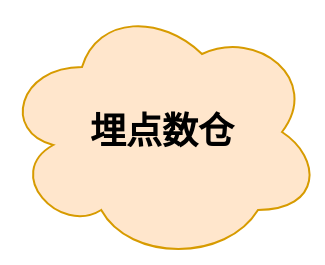 <mxfile version="20.8.13" type="github">
  <diagram name="Page-1" id="74e2e168-ea6b-b213-b513-2b3c1d86103e">
    <mxGraphModel dx="1314" dy="793" grid="1" gridSize="10" guides="1" tooltips="1" connect="1" arrows="1" fold="1" page="1" pageScale="1" pageWidth="1100" pageHeight="850" background="none" math="0" shadow="0">
      <root>
        <mxCell id="0" />
        <mxCell id="1" parent="0" />
        <mxCell id="6bPCbO9TS993li9CQj1C-1" value="埋点数仓" style="ellipse;shape=cloud;whiteSpace=wrap;html=1;fillColor=#ffe6cc;strokeColor=#d79b00;fontStyle=1;fontSize=18;fontFamily=Tahoma;" vertex="1" parent="1">
          <mxGeometry x="340" y="230" width="160" height="130" as="geometry" />
        </mxCell>
      </root>
    </mxGraphModel>
  </diagram>
</mxfile>
